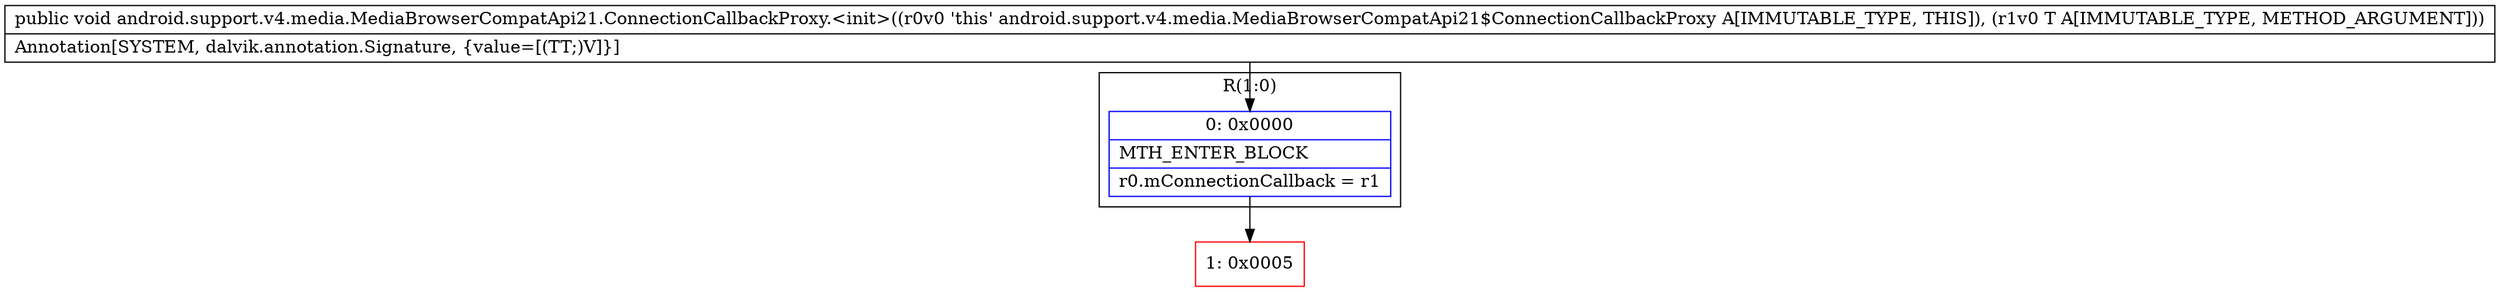 digraph "CFG forandroid.support.v4.media.MediaBrowserCompatApi21.ConnectionCallbackProxy.\<init\>(Landroid\/support\/v4\/media\/MediaBrowserCompatApi21$ConnectionCallback;)V" {
subgraph cluster_Region_1505856066 {
label = "R(1:0)";
node [shape=record,color=blue];
Node_0 [shape=record,label="{0\:\ 0x0000|MTH_ENTER_BLOCK\l|r0.mConnectionCallback = r1\l}"];
}
Node_1 [shape=record,color=red,label="{1\:\ 0x0005}"];
MethodNode[shape=record,label="{public void android.support.v4.media.MediaBrowserCompatApi21.ConnectionCallbackProxy.\<init\>((r0v0 'this' android.support.v4.media.MediaBrowserCompatApi21$ConnectionCallbackProxy A[IMMUTABLE_TYPE, THIS]), (r1v0 T A[IMMUTABLE_TYPE, METHOD_ARGUMENT]))  | Annotation[SYSTEM, dalvik.annotation.Signature, \{value=[(TT;)V]\}]\l}"];
MethodNode -> Node_0;
Node_0 -> Node_1;
}

